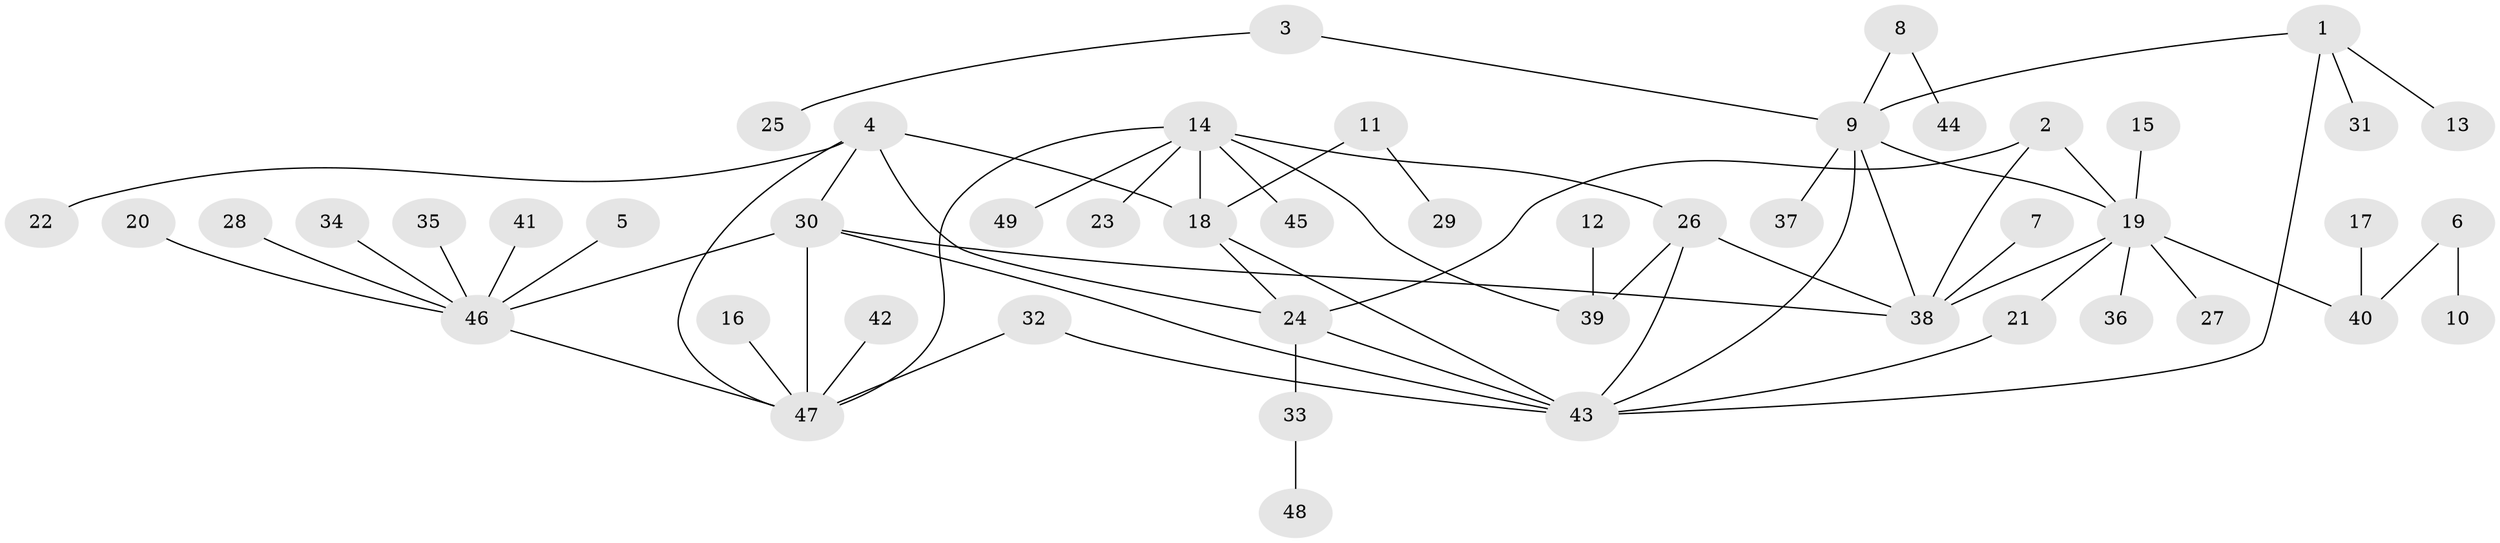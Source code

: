 // original degree distribution, {6: 0.043478260869565216, 4: 0.043478260869565216, 8: 0.043478260869565216, 7: 0.028985507246376812, 5: 0.028985507246376812, 9: 0.028985507246376812, 3: 0.014492753623188406, 2: 0.2318840579710145, 1: 0.5362318840579711}
// Generated by graph-tools (version 1.1) at 2025/37/03/04/25 23:37:39]
// undirected, 49 vertices, 64 edges
graph export_dot {
  node [color=gray90,style=filled];
  1;
  2;
  3;
  4;
  5;
  6;
  7;
  8;
  9;
  10;
  11;
  12;
  13;
  14;
  15;
  16;
  17;
  18;
  19;
  20;
  21;
  22;
  23;
  24;
  25;
  26;
  27;
  28;
  29;
  30;
  31;
  32;
  33;
  34;
  35;
  36;
  37;
  38;
  39;
  40;
  41;
  42;
  43;
  44;
  45;
  46;
  47;
  48;
  49;
  1 -- 9 [weight=1.0];
  1 -- 13 [weight=1.0];
  1 -- 31 [weight=1.0];
  1 -- 43 [weight=1.0];
  2 -- 19 [weight=1.0];
  2 -- 24 [weight=1.0];
  2 -- 38 [weight=1.0];
  3 -- 9 [weight=1.0];
  3 -- 25 [weight=1.0];
  4 -- 18 [weight=1.0];
  4 -- 22 [weight=1.0];
  4 -- 24 [weight=1.0];
  4 -- 30 [weight=1.0];
  4 -- 47 [weight=1.0];
  5 -- 46 [weight=1.0];
  6 -- 10 [weight=1.0];
  6 -- 40 [weight=1.0];
  7 -- 38 [weight=1.0];
  8 -- 9 [weight=1.0];
  8 -- 44 [weight=1.0];
  9 -- 19 [weight=1.0];
  9 -- 37 [weight=1.0];
  9 -- 38 [weight=1.0];
  9 -- 43 [weight=1.0];
  11 -- 18 [weight=1.0];
  11 -- 29 [weight=1.0];
  12 -- 39 [weight=1.0];
  14 -- 18 [weight=1.0];
  14 -- 23 [weight=1.0];
  14 -- 26 [weight=1.0];
  14 -- 39 [weight=1.0];
  14 -- 45 [weight=1.0];
  14 -- 47 [weight=1.0];
  14 -- 49 [weight=1.0];
  15 -- 19 [weight=1.0];
  16 -- 47 [weight=1.0];
  17 -- 40 [weight=1.0];
  18 -- 24 [weight=1.0];
  18 -- 43 [weight=1.0];
  19 -- 21 [weight=1.0];
  19 -- 27 [weight=1.0];
  19 -- 36 [weight=1.0];
  19 -- 38 [weight=1.0];
  19 -- 40 [weight=1.0];
  20 -- 46 [weight=1.0];
  21 -- 43 [weight=1.0];
  24 -- 33 [weight=1.0];
  24 -- 43 [weight=1.0];
  26 -- 38 [weight=1.0];
  26 -- 39 [weight=1.0];
  26 -- 43 [weight=1.0];
  28 -- 46 [weight=1.0];
  30 -- 38 [weight=1.0];
  30 -- 43 [weight=1.0];
  30 -- 46 [weight=1.0];
  30 -- 47 [weight=1.0];
  32 -- 43 [weight=1.0];
  32 -- 47 [weight=1.0];
  33 -- 48 [weight=1.0];
  34 -- 46 [weight=1.0];
  35 -- 46 [weight=1.0];
  41 -- 46 [weight=1.0];
  42 -- 47 [weight=1.0];
  46 -- 47 [weight=1.0];
}

